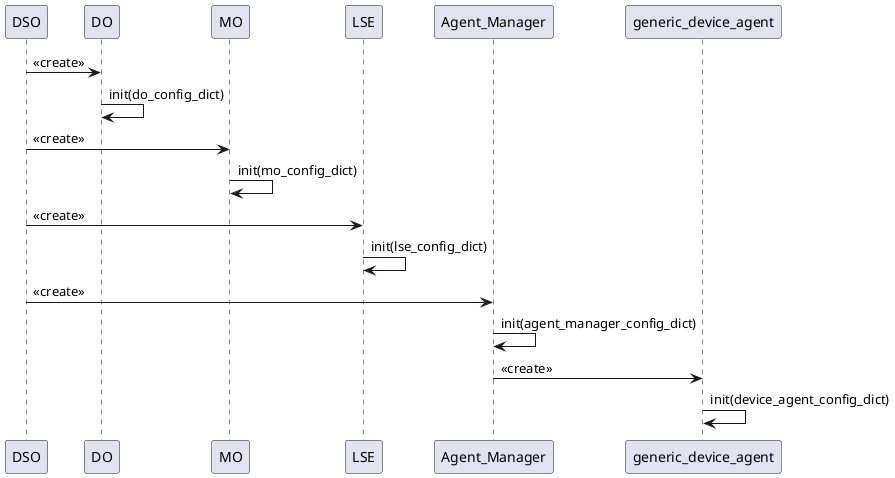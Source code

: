 @startuml 

participant DSO 
participant DO 
participant MO 
participant LSE
participant Agent_Manager
participant generic_device_agent


DSO -> DO: <<create>>
DO -> DO: init(do_config_dict)
DSO -> MO: <<create>>
MO -> MO: init(mo_config_dict)
DSO -> LSE: <<create>>
LSE -> LSE: init(lse_config_dict)
DSO -> Agent_Manager: <<create>>
Agent_Manager -> Agent_Manager: init(agent_manager_config_dict)
Agent_Manager -> generic_device_agent: <<create>>
generic_device_agent -> generic_device_agent: init(device_agent_config_dict)





@enduml 